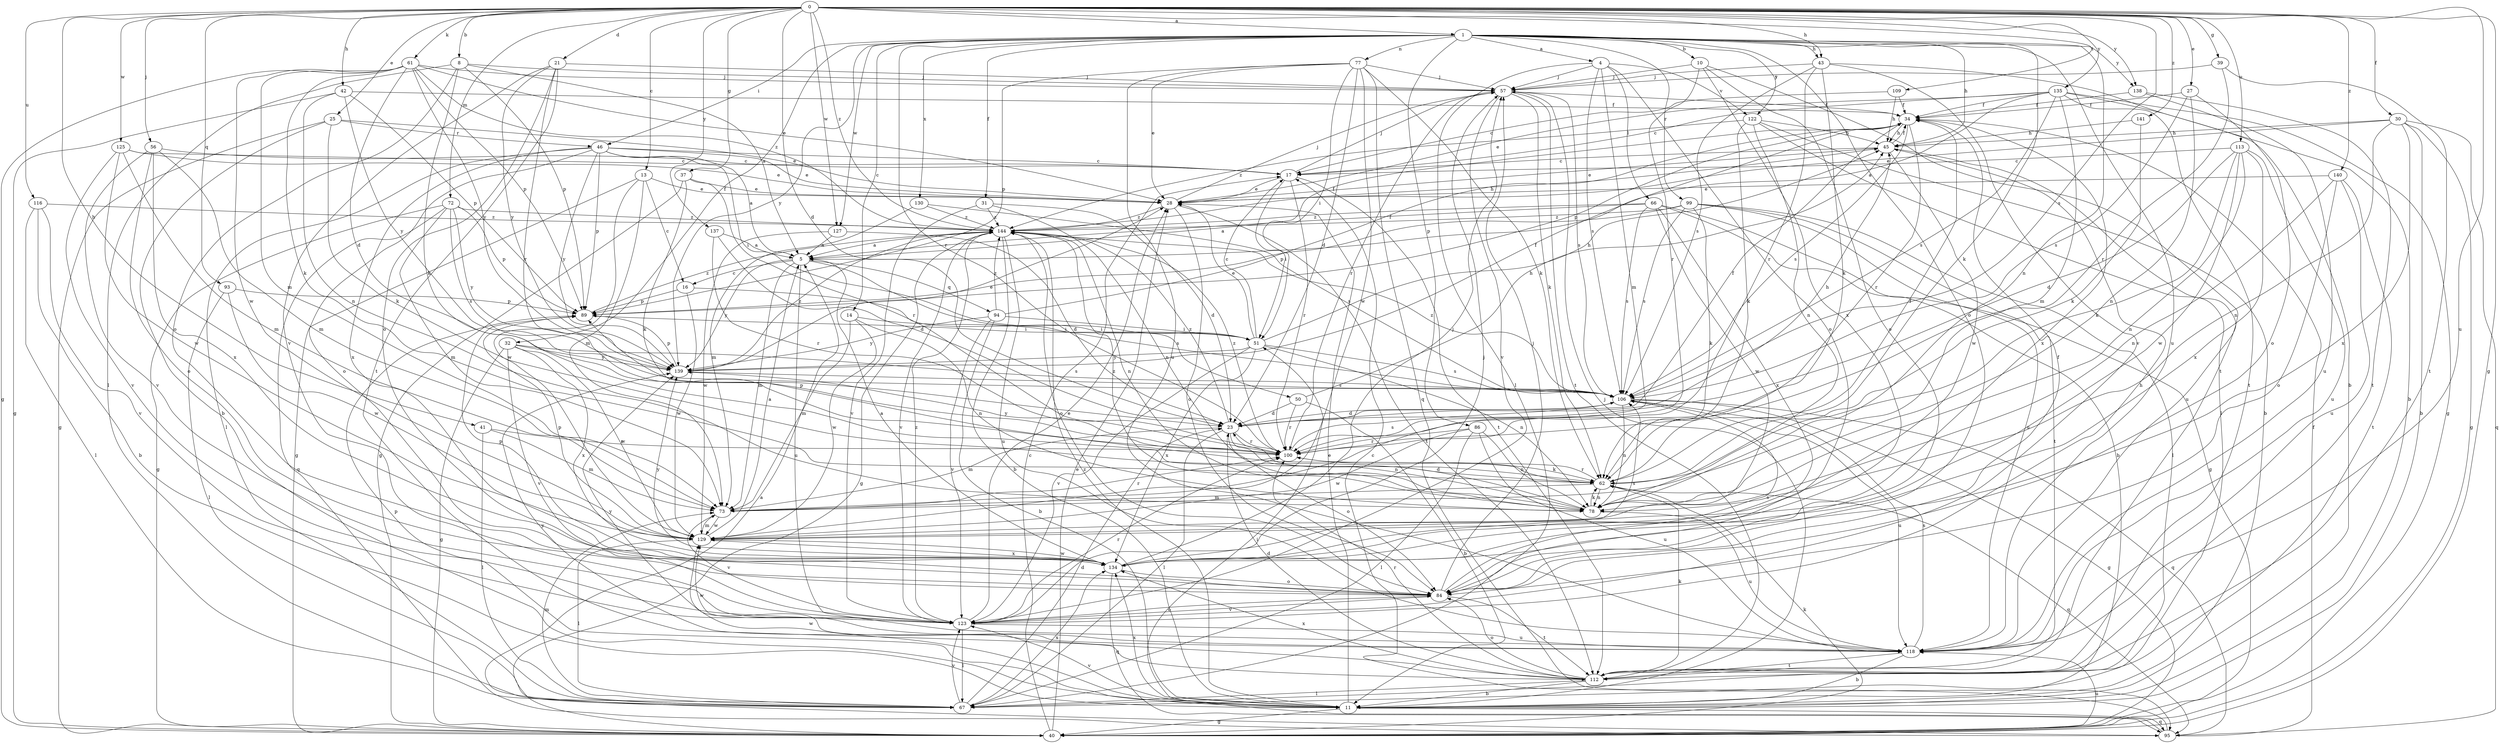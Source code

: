 strict digraph  {
0;
1;
4;
5;
8;
10;
11;
13;
14;
16;
17;
21;
23;
25;
27;
28;
30;
31;
32;
34;
37;
39;
40;
41;
42;
43;
45;
46;
50;
51;
56;
57;
61;
62;
66;
67;
72;
73;
77;
78;
84;
86;
89;
93;
94;
95;
99;
100;
106;
109;
112;
113;
116;
118;
122;
123;
125;
127;
129;
130;
134;
135;
137;
138;
139;
140;
141;
144;
0 -> 1  [label=a];
0 -> 8  [label=b];
0 -> 13  [label=c];
0 -> 21  [label=d];
0 -> 23  [label=d];
0 -> 25  [label=e];
0 -> 27  [label=e];
0 -> 30  [label=f];
0 -> 37  [label=g];
0 -> 39  [label=g];
0 -> 40  [label=g];
0 -> 41  [label=h];
0 -> 42  [label=h];
0 -> 43  [label=h];
0 -> 56  [label=j];
0 -> 61  [label=k];
0 -> 72  [label=m];
0 -> 93  [label=q];
0 -> 106  [label=s];
0 -> 109  [label=t];
0 -> 113  [label=u];
0 -> 116  [label=u];
0 -> 118  [label=u];
0 -> 125  [label=w];
0 -> 127  [label=w];
0 -> 135  [label=y];
0 -> 137  [label=y];
0 -> 138  [label=y];
0 -> 140  [label=z];
0 -> 141  [label=z];
0 -> 144  [label=z];
1 -> 4  [label=a];
1 -> 10  [label=b];
1 -> 14  [label=c];
1 -> 31  [label=f];
1 -> 32  [label=f];
1 -> 43  [label=h];
1 -> 45  [label=h];
1 -> 46  [label=i];
1 -> 62  [label=k];
1 -> 77  [label=n];
1 -> 78  [label=n];
1 -> 84  [label=o];
1 -> 86  [label=p];
1 -> 99  [label=r];
1 -> 100  [label=r];
1 -> 118  [label=u];
1 -> 122  [label=v];
1 -> 127  [label=w];
1 -> 130  [label=x];
1 -> 138  [label=y];
1 -> 139  [label=y];
4 -> 57  [label=j];
4 -> 66  [label=l];
4 -> 67  [label=l];
4 -> 73  [label=m];
4 -> 84  [label=o];
4 -> 106  [label=s];
4 -> 122  [label=v];
5 -> 16  [label=c];
5 -> 34  [label=f];
5 -> 50  [label=i];
5 -> 73  [label=m];
5 -> 94  [label=q];
5 -> 118  [label=u];
5 -> 139  [label=y];
8 -> 5  [label=a];
8 -> 57  [label=j];
8 -> 62  [label=k];
8 -> 67  [label=l];
8 -> 84  [label=o];
8 -> 89  [label=p];
10 -> 57  [label=j];
10 -> 84  [label=o];
10 -> 100  [label=r];
10 -> 112  [label=t];
10 -> 134  [label=x];
11 -> 28  [label=e];
11 -> 40  [label=g];
11 -> 57  [label=j];
11 -> 89  [label=p];
11 -> 95  [label=q];
11 -> 123  [label=v];
11 -> 129  [label=w];
11 -> 134  [label=x];
11 -> 144  [label=z];
13 -> 16  [label=c];
13 -> 28  [label=e];
13 -> 40  [label=g];
13 -> 73  [label=m];
13 -> 129  [label=w];
14 -> 51  [label=i];
14 -> 73  [label=m];
14 -> 78  [label=n];
14 -> 129  [label=w];
16 -> 89  [label=p];
16 -> 106  [label=s];
16 -> 129  [label=w];
17 -> 28  [label=e];
17 -> 51  [label=i];
17 -> 57  [label=j];
17 -> 100  [label=r];
17 -> 112  [label=t];
21 -> 57  [label=j];
21 -> 84  [label=o];
21 -> 100  [label=r];
21 -> 112  [label=t];
21 -> 123  [label=v];
21 -> 139  [label=y];
23 -> 34  [label=f];
23 -> 45  [label=h];
23 -> 67  [label=l];
23 -> 73  [label=m];
23 -> 78  [label=n];
23 -> 84  [label=o];
23 -> 100  [label=r];
23 -> 144  [label=z];
25 -> 11  [label=b];
25 -> 28  [label=e];
25 -> 40  [label=g];
25 -> 62  [label=k];
25 -> 46  [label=r];
27 -> 34  [label=f];
27 -> 78  [label=n];
27 -> 84  [label=o];
27 -> 106  [label=s];
28 -> 57  [label=j];
28 -> 84  [label=o];
28 -> 112  [label=t];
28 -> 144  [label=z];
30 -> 11  [label=b];
30 -> 28  [label=e];
30 -> 40  [label=g];
30 -> 45  [label=h];
30 -> 78  [label=n];
30 -> 95  [label=q];
30 -> 134  [label=x];
31 -> 23  [label=d];
31 -> 78  [label=n];
31 -> 123  [label=v];
31 -> 144  [label=z];
32 -> 40  [label=g];
32 -> 106  [label=s];
32 -> 123  [label=v];
32 -> 129  [label=w];
32 -> 134  [label=x];
32 -> 139  [label=y];
34 -> 45  [label=h];
34 -> 89  [label=p];
34 -> 100  [label=r];
34 -> 106  [label=s];
34 -> 134  [label=x];
37 -> 28  [label=e];
37 -> 40  [label=g];
37 -> 62  [label=k];
37 -> 100  [label=r];
39 -> 57  [label=j];
39 -> 100  [label=r];
39 -> 112  [label=t];
40 -> 17  [label=c];
40 -> 28  [label=e];
40 -> 62  [label=k];
40 -> 118  [label=u];
41 -> 67  [label=l];
41 -> 73  [label=m];
41 -> 100  [label=r];
42 -> 34  [label=f];
42 -> 40  [label=g];
42 -> 78  [label=n];
42 -> 89  [label=p];
42 -> 139  [label=y];
43 -> 11  [label=b];
43 -> 57  [label=j];
43 -> 62  [label=k];
43 -> 100  [label=r];
43 -> 106  [label=s];
43 -> 123  [label=v];
45 -> 17  [label=c];
45 -> 28  [label=e];
45 -> 34  [label=f];
45 -> 118  [label=u];
45 -> 129  [label=w];
46 -> 5  [label=a];
46 -> 17  [label=c];
46 -> 28  [label=e];
46 -> 51  [label=i];
46 -> 67  [label=l];
46 -> 84  [label=o];
46 -> 89  [label=p];
46 -> 134  [label=x];
46 -> 139  [label=y];
50 -> 11  [label=b];
50 -> 23  [label=d];
50 -> 45  [label=h];
50 -> 100  [label=r];
51 -> 17  [label=c];
51 -> 28  [label=e];
51 -> 45  [label=h];
51 -> 78  [label=n];
51 -> 106  [label=s];
51 -> 123  [label=v];
51 -> 134  [label=x];
51 -> 139  [label=y];
56 -> 17  [label=c];
56 -> 73  [label=m];
56 -> 84  [label=o];
56 -> 123  [label=v];
56 -> 134  [label=x];
57 -> 34  [label=f];
57 -> 62  [label=k];
57 -> 100  [label=r];
57 -> 106  [label=s];
57 -> 112  [label=t];
57 -> 123  [label=v];
61 -> 23  [label=d];
61 -> 28  [label=e];
61 -> 40  [label=g];
61 -> 57  [label=j];
61 -> 62  [label=k];
61 -> 73  [label=m];
61 -> 89  [label=p];
61 -> 129  [label=w];
61 -> 139  [label=y];
61 -> 144  [label=z];
62 -> 34  [label=f];
62 -> 73  [label=m];
62 -> 78  [label=n];
62 -> 95  [label=q];
62 -> 100  [label=r];
66 -> 5  [label=a];
66 -> 11  [label=b];
66 -> 40  [label=g];
66 -> 106  [label=s];
66 -> 129  [label=w];
66 -> 134  [label=x];
66 -> 144  [label=z];
67 -> 23  [label=d];
67 -> 73  [label=m];
67 -> 123  [label=v];
67 -> 134  [label=x];
72 -> 40  [label=g];
72 -> 73  [label=m];
72 -> 89  [label=p];
72 -> 95  [label=q];
72 -> 106  [label=s];
72 -> 139  [label=y];
72 -> 144  [label=z];
73 -> 100  [label=r];
73 -> 123  [label=v];
73 -> 129  [label=w];
77 -> 23  [label=d];
77 -> 28  [label=e];
77 -> 51  [label=i];
77 -> 57  [label=j];
77 -> 62  [label=k];
77 -> 89  [label=p];
77 -> 95  [label=q];
77 -> 118  [label=u];
77 -> 129  [label=w];
78 -> 23  [label=d];
78 -> 62  [label=k];
78 -> 118  [label=u];
78 -> 144  [label=z];
84 -> 34  [label=f];
84 -> 57  [label=j];
84 -> 106  [label=s];
84 -> 112  [label=t];
84 -> 123  [label=v];
86 -> 67  [label=l];
86 -> 78  [label=n];
86 -> 100  [label=r];
86 -> 118  [label=u];
86 -> 129  [label=w];
89 -> 51  [label=i];
89 -> 144  [label=z];
93 -> 67  [label=l];
93 -> 89  [label=p];
93 -> 129  [label=w];
94 -> 11  [label=b];
94 -> 34  [label=f];
94 -> 51  [label=i];
94 -> 123  [label=v];
94 -> 139  [label=y];
94 -> 144  [label=z];
95 -> 5  [label=a];
95 -> 17  [label=c];
95 -> 34  [label=f];
95 -> 51  [label=i];
99 -> 62  [label=k];
99 -> 67  [label=l];
99 -> 89  [label=p];
99 -> 106  [label=s];
99 -> 112  [label=t];
99 -> 118  [label=u];
99 -> 144  [label=z];
100 -> 62  [label=k];
100 -> 89  [label=p];
100 -> 106  [label=s];
100 -> 139  [label=y];
100 -> 144  [label=z];
106 -> 23  [label=d];
106 -> 40  [label=g];
106 -> 78  [label=n];
106 -> 95  [label=q];
106 -> 118  [label=u];
106 -> 144  [label=z];
109 -> 17  [label=c];
109 -> 34  [label=f];
109 -> 45  [label=h];
112 -> 11  [label=b];
112 -> 23  [label=d];
112 -> 62  [label=k];
112 -> 67  [label=l];
112 -> 84  [label=o];
112 -> 100  [label=r];
112 -> 134  [label=x];
112 -> 139  [label=y];
113 -> 17  [label=c];
113 -> 23  [label=d];
113 -> 62  [label=k];
113 -> 78  [label=n];
113 -> 118  [label=u];
113 -> 129  [label=w];
113 -> 134  [label=x];
116 -> 11  [label=b];
116 -> 67  [label=l];
116 -> 123  [label=v];
116 -> 144  [label=z];
118 -> 11  [label=b];
118 -> 106  [label=s];
118 -> 112  [label=t];
118 -> 129  [label=w];
118 -> 139  [label=y];
122 -> 11  [label=b];
122 -> 45  [label=h];
122 -> 62  [label=k];
122 -> 67  [label=l];
122 -> 78  [label=n];
122 -> 144  [label=z];
123 -> 28  [label=e];
123 -> 45  [label=h];
123 -> 57  [label=j];
123 -> 67  [label=l];
123 -> 84  [label=o];
123 -> 100  [label=r];
123 -> 118  [label=u];
123 -> 144  [label=z];
125 -> 17  [label=c];
125 -> 28  [label=e];
125 -> 73  [label=m];
125 -> 123  [label=v];
125 -> 129  [label=w];
127 -> 5  [label=a];
127 -> 23  [label=d];
127 -> 129  [label=w];
129 -> 5  [label=a];
129 -> 67  [label=l];
129 -> 73  [label=m];
129 -> 89  [label=p];
129 -> 134  [label=x];
130 -> 73  [label=m];
130 -> 106  [label=s];
130 -> 144  [label=z];
134 -> 5  [label=a];
134 -> 57  [label=j];
134 -> 84  [label=o];
134 -> 89  [label=p];
134 -> 95  [label=q];
134 -> 106  [label=s];
134 -> 129  [label=w];
134 -> 139  [label=y];
135 -> 5  [label=a];
135 -> 11  [label=b];
135 -> 17  [label=c];
135 -> 28  [label=e];
135 -> 34  [label=f];
135 -> 40  [label=g];
135 -> 73  [label=m];
135 -> 106  [label=s];
135 -> 112  [label=t];
137 -> 5  [label=a];
137 -> 23  [label=d];
137 -> 100  [label=r];
138 -> 34  [label=f];
138 -> 112  [label=t];
138 -> 118  [label=u];
139 -> 28  [label=e];
139 -> 34  [label=f];
139 -> 89  [label=p];
139 -> 106  [label=s];
139 -> 144  [label=z];
140 -> 28  [label=e];
140 -> 78  [label=n];
140 -> 84  [label=o];
140 -> 112  [label=t];
140 -> 118  [label=u];
141 -> 45  [label=h];
141 -> 62  [label=k];
144 -> 5  [label=a];
144 -> 11  [label=b];
144 -> 40  [label=g];
144 -> 45  [label=h];
144 -> 78  [label=n];
144 -> 84  [label=o];
144 -> 118  [label=u];
144 -> 123  [label=v];
}
